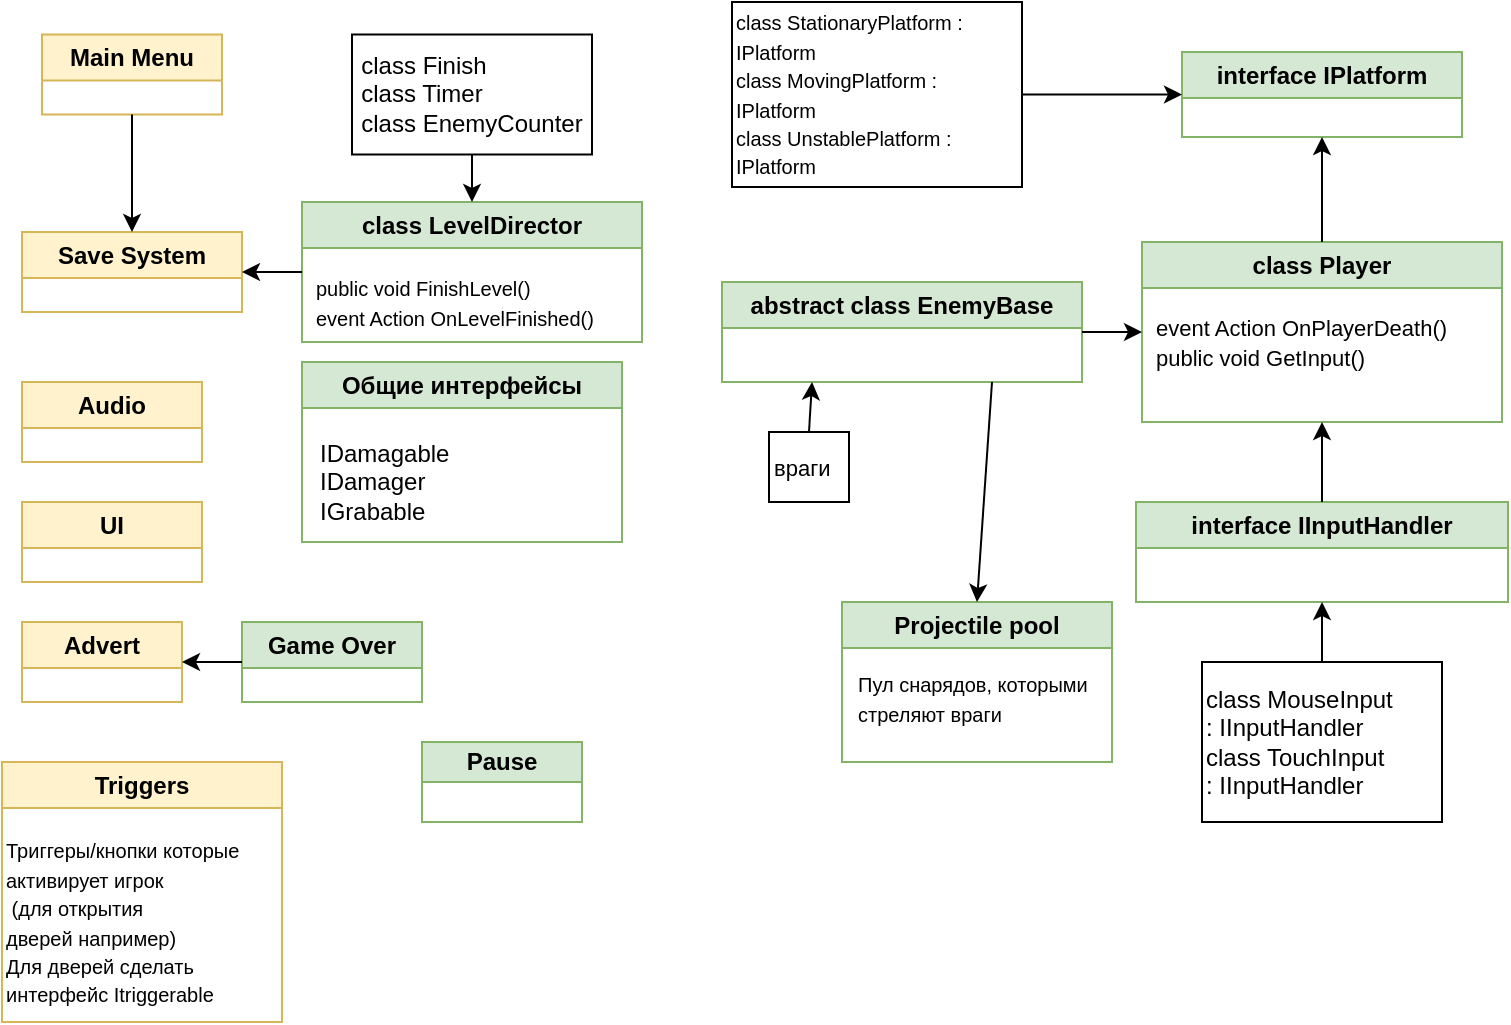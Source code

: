 <mxfile version="22.0.4" type="device">
  <diagram name="Страница — 1" id="CmP0Q8ZxnIExOq6AZTXh">
    <mxGraphModel dx="1050" dy="542" grid="1" gridSize="10" guides="1" tooltips="1" connect="1" arrows="1" fold="1" page="1" pageScale="1" pageWidth="827" pageHeight="1169" math="0" shadow="0">
      <root>
        <mxCell id="0" />
        <mxCell id="1" parent="0" />
        <mxCell id="flJavcABsC7ssx3VljiU-1" value="Audio" style="swimlane;whiteSpace=wrap;html=1;fillColor=#fff2cc;strokeColor=#d6b656;" parent="1" vertex="1">
          <mxGeometry x="40" y="210" width="90" height="40" as="geometry" />
        </mxCell>
        <mxCell id="flJavcABsC7ssx3VljiU-2" value="UI" style="swimlane;whiteSpace=wrap;html=1;fillColor=#fff2cc;strokeColor=#d6b656;" parent="1" vertex="1">
          <mxGeometry x="40" y="270" width="90" height="40" as="geometry" />
        </mxCell>
        <mxCell id="flJavcABsC7ssx3VljiU-3" value="Main Menu" style="swimlane;whiteSpace=wrap;html=1;fillColor=#fff2cc;strokeColor=#d6b656;" parent="1" vertex="1">
          <mxGeometry x="50" y="36.25" width="90" height="40" as="geometry" />
        </mxCell>
        <mxCell id="flJavcABsC7ssx3VljiU-4" value="Save System" style="swimlane;whiteSpace=wrap;html=1;fillColor=#fff2cc;strokeColor=#d6b656;" parent="1" vertex="1">
          <mxGeometry x="40" y="135" width="110" height="40" as="geometry" />
        </mxCell>
        <mxCell id="flJavcABsC7ssx3VljiU-5" value="" style="endArrow=classic;html=1;rounded=0;exitX=0.5;exitY=1;exitDx=0;exitDy=0;entryX=0.5;entryY=0;entryDx=0;entryDy=0;" parent="1" source="flJavcABsC7ssx3VljiU-3" target="flJavcABsC7ssx3VljiU-4" edge="1">
          <mxGeometry width="50" height="50" relative="1" as="geometry">
            <mxPoint x="360" y="280" as="sourcePoint" />
            <mxPoint x="410" y="230" as="targetPoint" />
          </mxGeometry>
        </mxCell>
        <mxCell id="flJavcABsC7ssx3VljiU-6" value="Advert" style="swimlane;whiteSpace=wrap;html=1;fillColor=#fff2cc;strokeColor=#d6b656;" parent="1" vertex="1">
          <mxGeometry x="40" y="330" width="80" height="40" as="geometry" />
        </mxCell>
        <mxCell id="flJavcABsC7ssx3VljiU-7" value="class LevelDirector" style="swimlane;whiteSpace=wrap;html=1;fillColor=#d5e8d4;strokeColor=#82b366;" parent="1" vertex="1">
          <mxGeometry x="180" y="120" width="170" height="70" as="geometry" />
        </mxCell>
        <mxCell id="flJavcABsC7ssx3VljiU-8" value="&lt;div style=&quot;font-size: 11px;&quot;&gt;&lt;br&gt;&lt;/div&gt;" style="text;html=1;align=left;verticalAlign=middle;resizable=0;points=[];autosize=1;strokeColor=none;fillColor=none;" parent="flJavcABsC7ssx3VljiU-7" vertex="1">
          <mxGeometry x="90" y="40" width="20" height="30" as="geometry" />
        </mxCell>
        <mxCell id="D9Bz69EdUjo1iAx9_gIO-1" value="&lt;font style=&quot;font-size: 10px;&quot;&gt;public void FinishLevel()&lt;br&gt;event Action OnLevelFinished()&lt;/font&gt;" style="text;html=1;align=left;verticalAlign=middle;resizable=0;points=[];autosize=1;strokeColor=none;fillColor=none;" vertex="1" parent="flJavcABsC7ssx3VljiU-7">
          <mxGeometry x="5" y="30" width="160" height="40" as="geometry" />
        </mxCell>
        <mxCell id="flJavcABsC7ssx3VljiU-9" value="" style="endArrow=classic;html=1;rounded=0;entryX=1;entryY=0.5;entryDx=0;entryDy=0;exitX=0;exitY=0.5;exitDx=0;exitDy=0;" parent="1" source="flJavcABsC7ssx3VljiU-7" target="flJavcABsC7ssx3VljiU-4" edge="1">
          <mxGeometry width="50" height="50" relative="1" as="geometry">
            <mxPoint x="220" y="260" as="sourcePoint" />
            <mxPoint x="420" y="220" as="targetPoint" />
          </mxGeometry>
        </mxCell>
        <mxCell id="flJavcABsC7ssx3VljiU-10" value="Game Over" style="swimlane;whiteSpace=wrap;html=1;fillColor=#d5e8d4;strokeColor=#82b366;" parent="1" vertex="1">
          <mxGeometry x="150" y="330" width="90" height="40" as="geometry" />
        </mxCell>
        <mxCell id="flJavcABsC7ssx3VljiU-11" value="" style="endArrow=classic;html=1;rounded=0;exitX=0;exitY=0.5;exitDx=0;exitDy=0;" parent="1" source="flJavcABsC7ssx3VljiU-10" target="flJavcABsC7ssx3VljiU-6" edge="1">
          <mxGeometry width="50" height="50" relative="1" as="geometry">
            <mxPoint x="390" y="430" as="sourcePoint" />
            <mxPoint x="440" y="380" as="targetPoint" />
          </mxGeometry>
        </mxCell>
        <mxCell id="flJavcABsC7ssx3VljiU-12" value="class Player" style="swimlane;whiteSpace=wrap;html=1;fillColor=#d5e8d4;strokeColor=#82b366;" parent="1" vertex="1">
          <mxGeometry x="600" y="140" width="180" height="90" as="geometry" />
        </mxCell>
        <mxCell id="D9Bz69EdUjo1iAx9_gIO-6" value="&lt;font style=&quot;font-size: 11px;&quot;&gt;event Action OnPlayerDeath()&lt;br&gt;public void GetInput()&lt;/font&gt;" style="text;html=1;align=left;verticalAlign=middle;resizable=0;points=[];autosize=1;strokeColor=none;fillColor=none;" vertex="1" parent="flJavcABsC7ssx3VljiU-12">
          <mxGeometry x="5" y="30" width="170" height="40" as="geometry" />
        </mxCell>
        <mxCell id="flJavcABsC7ssx3VljiU-13" value="interface IInputHandler" style="swimlane;whiteSpace=wrap;html=1;fillColor=#d5e8d4;strokeColor=#82b366;" parent="1" vertex="1">
          <mxGeometry x="597" y="270" width="186" height="50" as="geometry" />
        </mxCell>
        <mxCell id="flJavcABsC7ssx3VljiU-14" value="" style="endArrow=classic;html=1;rounded=0;exitX=0.5;exitY=0;exitDx=0;exitDy=0;entryX=0.5;entryY=1;entryDx=0;entryDy=0;" parent="1" source="flJavcABsC7ssx3VljiU-13" target="flJavcABsC7ssx3VljiU-12" edge="1">
          <mxGeometry width="50" height="50" relative="1" as="geometry">
            <mxPoint x="410" y="50" as="sourcePoint" />
            <mxPoint x="710" y="260" as="targetPoint" />
          </mxGeometry>
        </mxCell>
        <mxCell id="flJavcABsC7ssx3VljiU-16" value="interface IPlatform" style="swimlane;whiteSpace=wrap;html=1;fillColor=#d5e8d4;strokeColor=#82b366;" parent="1" vertex="1">
          <mxGeometry x="620" y="45" width="140" height="42.5" as="geometry" />
        </mxCell>
        <mxCell id="flJavcABsC7ssx3VljiU-18" value="" style="endArrow=classic;html=1;rounded=0;exitX=0.5;exitY=0;exitDx=0;exitDy=0;entryX=0.5;entryY=1;entryDx=0;entryDy=0;" parent="1" source="flJavcABsC7ssx3VljiU-12" target="flJavcABsC7ssx3VljiU-16" edge="1">
          <mxGeometry width="50" height="50" relative="1" as="geometry">
            <mxPoint x="390" y="180" as="sourcePoint" />
            <mxPoint x="440" y="130" as="targetPoint" />
          </mxGeometry>
        </mxCell>
        <mxCell id="flJavcABsC7ssx3VljiU-19" value="abstract class EnemyBase" style="swimlane;whiteSpace=wrap;html=1;fillColor=#d5e8d4;strokeColor=#82b366;" parent="1" vertex="1">
          <mxGeometry x="390" y="160" width="180" height="50" as="geometry" />
        </mxCell>
        <mxCell id="flJavcABsC7ssx3VljiU-21" value="" style="endArrow=classic;html=1;rounded=0;exitX=1;exitY=0.5;exitDx=0;exitDy=0;entryX=0;entryY=0.5;entryDx=0;entryDy=0;" parent="1" source="flJavcABsC7ssx3VljiU-19" target="flJavcABsC7ssx3VljiU-12" edge="1">
          <mxGeometry width="50" height="50" relative="1" as="geometry">
            <mxPoint x="390" y="260" as="sourcePoint" />
            <mxPoint x="610" y="250" as="targetPoint" />
          </mxGeometry>
        </mxCell>
        <mxCell id="flJavcABsC7ssx3VljiU-22" value="Projectile pool" style="swimlane;whiteSpace=wrap;html=1;fillColor=#d5e8d4;strokeColor=#82b366;" parent="1" vertex="1">
          <mxGeometry x="450" y="320" width="135" height="80" as="geometry" />
        </mxCell>
        <mxCell id="flJavcABsC7ssx3VljiU-23" value="&lt;font style=&quot;font-size: 10px;&quot;&gt;Пул снарядов, которыми&lt;br&gt;стреляют враги&lt;/font&gt;" style="text;html=1;align=left;verticalAlign=middle;resizable=0;points=[];autosize=1;strokeColor=none;fillColor=none;" parent="flJavcABsC7ssx3VljiU-22" vertex="1">
          <mxGeometry x="6" y="27.5" width="140" height="40" as="geometry" />
        </mxCell>
        <mxCell id="flJavcABsC7ssx3VljiU-24" value="" style="endArrow=classic;html=1;rounded=0;entryX=0.5;entryY=0;entryDx=0;entryDy=0;exitX=0.75;exitY=1;exitDx=0;exitDy=0;" parent="1" edge="1" target="flJavcABsC7ssx3VljiU-22" source="flJavcABsC7ssx3VljiU-19">
          <mxGeometry width="50" height="50" relative="1" as="geometry">
            <mxPoint x="530" y="250" as="sourcePoint" />
            <mxPoint x="670" y="220" as="targetPoint" />
          </mxGeometry>
        </mxCell>
        <mxCell id="flJavcABsC7ssx3VljiU-25" value="Общие интерфейсы" style="swimlane;whiteSpace=wrap;html=1;fillColor=#d5e8d4;strokeColor=#82b366;" parent="1" vertex="1">
          <mxGeometry x="180" y="200" width="160" height="90" as="geometry" />
        </mxCell>
        <mxCell id="flJavcABsC7ssx3VljiU-26" value="&lt;div style=&quot;&quot;&gt;&lt;span style=&quot;background-color: initial;&quot;&gt;IDamagable&lt;/span&gt;&lt;/div&gt;IDamager&lt;br&gt;IGrabable" style="text;html=1;align=left;verticalAlign=middle;resizable=0;points=[];autosize=1;strokeColor=none;fillColor=none;" parent="flJavcABsC7ssx3VljiU-25" vertex="1">
          <mxGeometry x="7" y="30" width="90" height="60" as="geometry" />
        </mxCell>
        <mxCell id="flJavcABsC7ssx3VljiU-27" value="Triggers" style="swimlane;whiteSpace=wrap;html=1;fillColor=#fff2cc;strokeColor=#d6b656;" parent="1" vertex="1">
          <mxGeometry x="30" y="400" width="140" height="130" as="geometry" />
        </mxCell>
        <mxCell id="flJavcABsC7ssx3VljiU-28" value="&lt;font style=&quot;font-size: 10px;&quot;&gt;Триггеры/кнопки которые &lt;br&gt;активирует игрок&lt;br&gt;&amp;nbsp;(для открытия &lt;br&gt;дверей например)&lt;br&gt;Для дверей сделать &lt;br&gt;интерфейс Itriggerable&lt;br&gt;&lt;/font&gt;" style="text;html=1;align=left;verticalAlign=middle;resizable=0;points=[];autosize=1;strokeColor=none;fillColor=none;" parent="flJavcABsC7ssx3VljiU-27" vertex="1">
          <mxGeometry y="30" width="140" height="100" as="geometry" />
        </mxCell>
        <mxCell id="flJavcABsC7ssx3VljiU-30" value="Pause" style="swimlane;whiteSpace=wrap;html=1;startSize=20;fillColor=#d5e8d4;strokeColor=#82b366;" parent="1" vertex="1">
          <mxGeometry x="240" y="390" width="80" height="40" as="geometry" />
        </mxCell>
        <mxCell id="D9Bz69EdUjo1iAx9_gIO-2" value="&lt;div style=&quot;text-align: left;&quot;&gt;&lt;span style=&quot;background-color: initial;&quot;&gt;class Finish&lt;/span&gt;&lt;/div&gt;&lt;div style=&quot;text-align: left;&quot;&gt;&lt;span style=&quot;background-color: initial;&quot;&gt;class Timer&lt;/span&gt;&lt;/div&gt;&lt;div style=&quot;text-align: left;&quot;&gt;&lt;span style=&quot;background-color: initial;&quot;&gt;class EnemyCounter&lt;/span&gt;&lt;/div&gt;" style="rounded=0;whiteSpace=wrap;html=1;" vertex="1" parent="1">
          <mxGeometry x="205" y="36.25" width="120" height="60" as="geometry" />
        </mxCell>
        <mxCell id="D9Bz69EdUjo1iAx9_gIO-3" value="" style="endArrow=classic;html=1;rounded=0;exitX=0.5;exitY=1;exitDx=0;exitDy=0;entryX=0.5;entryY=0;entryDx=0;entryDy=0;" edge="1" parent="1" source="D9Bz69EdUjo1iAx9_gIO-2" target="flJavcABsC7ssx3VljiU-7">
          <mxGeometry width="50" height="50" relative="1" as="geometry">
            <mxPoint x="340" y="235" as="sourcePoint" />
            <mxPoint x="500" y="285" as="targetPoint" />
          </mxGeometry>
        </mxCell>
        <mxCell id="D9Bz69EdUjo1iAx9_gIO-4" value="&lt;font style=&quot;font-size: 10px;&quot;&gt;class StationaryPlatform : IPlatform&lt;br&gt;class MovingPlatform : IPlatform&lt;br&gt;class UnstablePlatform : IPlatform&lt;/font&gt;" style="rounded=0;whiteSpace=wrap;html=1;align=left;" vertex="1" parent="1">
          <mxGeometry x="395" y="20" width="145" height="92.5" as="geometry" />
        </mxCell>
        <mxCell id="D9Bz69EdUjo1iAx9_gIO-5" value="" style="endArrow=classic;html=1;rounded=0;exitX=1;exitY=0.5;exitDx=0;exitDy=0;entryX=0;entryY=0.5;entryDx=0;entryDy=0;" edge="1" parent="1" source="D9Bz69EdUjo1iAx9_gIO-4" target="flJavcABsC7ssx3VljiU-16">
          <mxGeometry width="50" height="50" relative="1" as="geometry">
            <mxPoint x="390" y="310" as="sourcePoint" />
            <mxPoint x="440" y="260" as="targetPoint" />
          </mxGeometry>
        </mxCell>
        <mxCell id="D9Bz69EdUjo1iAx9_gIO-10" value="&lt;font style=&quot;font-size: 11px;&quot;&gt;враги&lt;/font&gt;" style="rounded=0;whiteSpace=wrap;html=1;align=left;" vertex="1" parent="1">
          <mxGeometry x="413.5" y="235" width="40" height="35" as="geometry" />
        </mxCell>
        <mxCell id="D9Bz69EdUjo1iAx9_gIO-11" value="" style="endArrow=classic;html=1;rounded=0;exitX=0.5;exitY=0;exitDx=0;exitDy=0;entryX=0.25;entryY=1;entryDx=0;entryDy=0;" edge="1" parent="1" source="D9Bz69EdUjo1iAx9_gIO-10" target="flJavcABsC7ssx3VljiU-19">
          <mxGeometry width="50" height="50" relative="1" as="geometry">
            <mxPoint x="460" y="230" as="sourcePoint" />
            <mxPoint x="510" y="180" as="targetPoint" />
          </mxGeometry>
        </mxCell>
        <mxCell id="D9Bz69EdUjo1iAx9_gIO-12" value="class MouseInput :&amp;nbsp;IInputHandler&lt;br&gt;class TouchInput :&amp;nbsp;IInputHandler" style="rounded=0;whiteSpace=wrap;html=1;align=left;" vertex="1" parent="1">
          <mxGeometry x="630" y="350" width="120" height="80" as="geometry" />
        </mxCell>
        <mxCell id="D9Bz69EdUjo1iAx9_gIO-13" value="" style="endArrow=classic;html=1;rounded=0;exitX=0.5;exitY=0;exitDx=0;exitDy=0;entryX=0.5;entryY=1;entryDx=0;entryDy=0;" edge="1" parent="1" source="D9Bz69EdUjo1iAx9_gIO-12" target="flJavcABsC7ssx3VljiU-13">
          <mxGeometry width="50" height="50" relative="1" as="geometry">
            <mxPoint x="460" y="330" as="sourcePoint" />
            <mxPoint x="510" y="280" as="targetPoint" />
          </mxGeometry>
        </mxCell>
      </root>
    </mxGraphModel>
  </diagram>
</mxfile>
